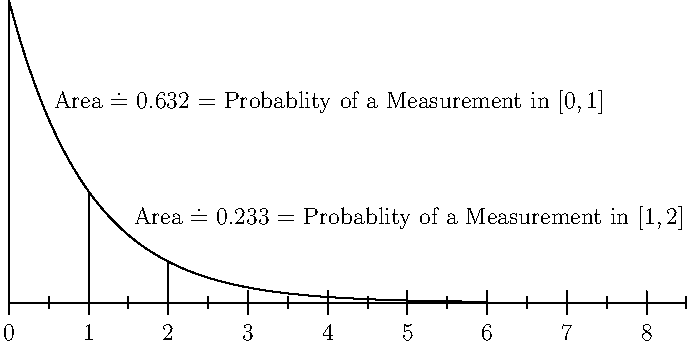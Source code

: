 size(12cm,6cm,IgnoreAspect);
import graph;
xaxis(Ticks());
yaxis();

real f(real x) {return exp(-1*x);}

draw(graph(f,0,6));

draw((1,0)--(1,0.368));
draw((2,0)--(2,0.135));

label("Area $\doteq$ 0.632 = Probablity of a Measurement in
$[0,1]$",(0.5,0.607),NE);

label("Area $\doteq$ 0.233 = Probablity of a Measurement in
$[1,2]$",(1.5,0.223),NE);
